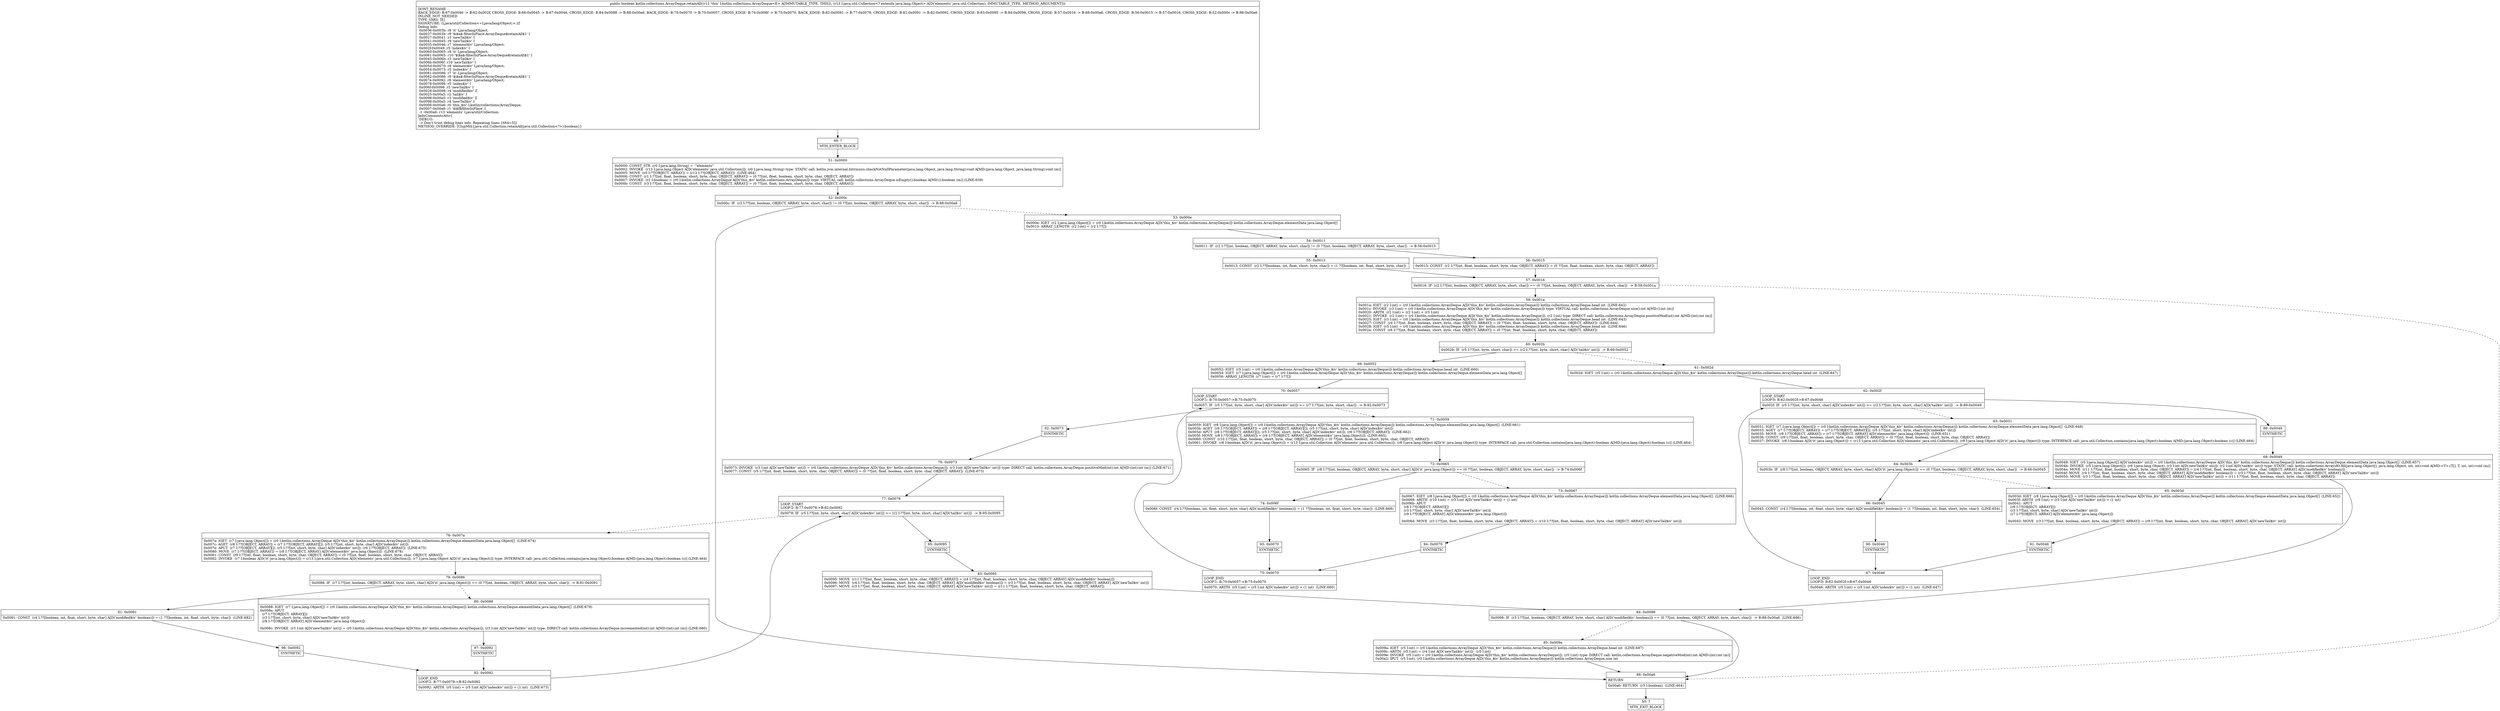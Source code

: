 digraph "CFG forkotlin.collections.ArrayDeque.retainAll(Ljava\/util\/Collection;)Z" {
Node_49 [shape=record,label="{49\:\ ?|MTH_ENTER_BLOCK\l}"];
Node_51 [shape=record,label="{51\:\ 0x0000|0x0000: CONST_STR  (r0 I:java.lang.String) =  \"elements\" \l0x0002: INVOKE  (r13 I:java.lang.Object A[D('elements' java.util.Collection)]), (r0 I:java.lang.String) type: STATIC call: kotlin.jvm.internal.Intrinsics.checkNotNullParameter(java.lang.Object, java.lang.String):void A[MD:(java.lang.Object, java.lang.String):void (m)]\l0x0005: MOVE  (r0 I:??[OBJECT, ARRAY]) = (r12 I:??[OBJECT, ARRAY])  (LINE:464)\l0x0006: CONST  (r1 I:??[int, float, boolean, short, byte, char, OBJECT, ARRAY]) = (0 ??[int, float, boolean, short, byte, char, OBJECT, ARRAY]) \l0x0007: INVOKE  (r2 I:boolean) = (r0 I:kotlin.collections.ArrayDeque A[D('this_$iv' kotlin.collections.ArrayDeque)]) type: VIRTUAL call: kotlin.collections.ArrayDeque.isEmpty():boolean A[MD:():boolean (m)] (LINE:639)\l0x000b: CONST  (r3 I:??[int, float, boolean, short, byte, char, OBJECT, ARRAY]) = (0 ??[int, float, boolean, short, byte, char, OBJECT, ARRAY]) \l}"];
Node_52 [shape=record,label="{52\:\ 0x000c|0x000c: IF  (r2 I:??[int, boolean, OBJECT, ARRAY, byte, short, char]) != (0 ??[int, boolean, OBJECT, ARRAY, byte, short, char])  \-\> B:88:0x00a6 \l}"];
Node_53 [shape=record,label="{53\:\ 0x000e|0x000e: IGET  (r2 I:java.lang.Object[]) = (r0 I:kotlin.collections.ArrayDeque A[D('this_$iv' kotlin.collections.ArrayDeque)]) kotlin.collections.ArrayDeque.elementData java.lang.Object[] \l0x0010: ARRAY_LENGTH  (r2 I:int) = (r2 I:??[]) \l}"];
Node_54 [shape=record,label="{54\:\ 0x0011|0x0011: IF  (r2 I:??[int, boolean, OBJECT, ARRAY, byte, short, char]) != (0 ??[int, boolean, OBJECT, ARRAY, byte, short, char])  \-\> B:56:0x0015 \l}"];
Node_55 [shape=record,label="{55\:\ 0x0013|0x0013: CONST  (r2 I:??[boolean, int, float, short, byte, char]) = (1 ??[boolean, int, float, short, byte, char]) \l}"];
Node_57 [shape=record,label="{57\:\ 0x0016|0x0016: IF  (r2 I:??[int, boolean, OBJECT, ARRAY, byte, short, char]) == (0 ??[int, boolean, OBJECT, ARRAY, byte, short, char])  \-\> B:59:0x001a \l}"];
Node_59 [shape=record,label="{59\:\ 0x001a|0x001a: IGET  (r2 I:int) = (r0 I:kotlin.collections.ArrayDeque A[D('this_$iv' kotlin.collections.ArrayDeque)]) kotlin.collections.ArrayDeque.head int  (LINE:642)\l0x001c: INVOKE  (r3 I:int) = (r0 I:kotlin.collections.ArrayDeque A[D('this_$iv' kotlin.collections.ArrayDeque)]) type: VIRTUAL call: kotlin.collections.ArrayDeque.size():int A[MD:():int (m)]\l0x0020: ARITH  (r2 I:int) = (r2 I:int) + (r3 I:int) \l0x0021: INVOKE  (r2 I:int) = (r0 I:kotlin.collections.ArrayDeque A[D('this_$iv' kotlin.collections.ArrayDeque)]), (r2 I:int) type: DIRECT call: kotlin.collections.ArrayDeque.positiveMod(int):int A[MD:(int):int (m)]\l0x0025: IGET  (r3 I:int) = (r0 I:kotlin.collections.ArrayDeque A[D('this_$iv' kotlin.collections.ArrayDeque)]) kotlin.collections.ArrayDeque.head int  (LINE:643)\l0x0027: CONST  (r4 I:??[int, float, boolean, short, byte, char, OBJECT, ARRAY]) = (0 ??[int, float, boolean, short, byte, char, OBJECT, ARRAY])  (LINE:644)\l0x0028: IGET  (r5 I:int) = (r0 I:kotlin.collections.ArrayDeque A[D('this_$iv' kotlin.collections.ArrayDeque)]) kotlin.collections.ArrayDeque.head int  (LINE:646)\l0x002a: CONST  (r6 I:??[int, float, boolean, short, byte, char, OBJECT, ARRAY]) = (0 ??[int, float, boolean, short, byte, char, OBJECT, ARRAY]) \l}"];
Node_60 [shape=record,label="{60\:\ 0x002b|0x002b: IF  (r5 I:??[int, byte, short, char]) \>= (r2 I:??[int, byte, short, char] A[D('tail$iv' int)])  \-\> B:69:0x0052 \l}"];
Node_61 [shape=record,label="{61\:\ 0x002d|0x002d: IGET  (r5 I:int) = (r0 I:kotlin.collections.ArrayDeque A[D('this_$iv' kotlin.collections.ArrayDeque)]) kotlin.collections.ArrayDeque.head int  (LINE:647)\l}"];
Node_62 [shape=record,label="{62\:\ 0x002f|LOOP_START\lLOOP:0: B:62:0x002f\-\>B:67:0x0046\l|0x002f: IF  (r5 I:??[int, byte, short, char] A[D('index$iv' int)]) \>= (r2 I:??[int, byte, short, char] A[D('tail$iv' int)])  \-\> B:89:0x0049 \l}"];
Node_63 [shape=record,label="{63\:\ 0x0031|0x0031: IGET  (r7 I:java.lang.Object[]) = (r0 I:kotlin.collections.ArrayDeque A[D('this_$iv' kotlin.collections.ArrayDeque)]) kotlin.collections.ArrayDeque.elementData java.lang.Object[]  (LINE:648)\l0x0033: AGET  (r7 I:??[OBJECT, ARRAY]) = (r7 I:??[OBJECT, ARRAY][]), (r5 I:??[int, short, byte, char] A[D('index$iv' int)]) \l0x0035: MOVE  (r8 I:??[OBJECT, ARRAY]) = (r7 I:??[OBJECT, ARRAY] A[D('element$iv' java.lang.Object)])  (LINE:651)\l0x0036: CONST  (r9 I:??[int, float, boolean, short, byte, char, OBJECT, ARRAY]) = (0 ??[int, float, boolean, short, byte, char, OBJECT, ARRAY]) \l0x0037: INVOKE  (r8 I:boolean A[D('it' java.lang.Object)]) = (r13 I:java.util.Collection A[D('elements' java.util.Collection)]), (r8 I:java.lang.Object A[D('it' java.lang.Object)]) type: INTERFACE call: java.util.Collection.contains(java.lang.Object):boolean A[MD:(java.lang.Object):boolean (c)] (LINE:464)\l}"];
Node_64 [shape=record,label="{64\:\ 0x003b|0x003b: IF  (r8 I:??[int, boolean, OBJECT, ARRAY, byte, short, char] A[D('it' java.lang.Object)]) == (0 ??[int, boolean, OBJECT, ARRAY, byte, short, char])  \-\> B:66:0x0045 \l}"];
Node_65 [shape=record,label="{65\:\ 0x003d|0x003d: IGET  (r8 I:java.lang.Object[]) = (r0 I:kotlin.collections.ArrayDeque A[D('this_$iv' kotlin.collections.ArrayDeque)]) kotlin.collections.ArrayDeque.elementData java.lang.Object[]  (LINE:652)\l0x003f: ARITH  (r9 I:int) = (r3 I:int A[D('newTail$iv' int)]) + (1 int) \l0x0041: APUT  \l  (r8 I:??[OBJECT, ARRAY][])\l  (r3 I:??[int, short, byte, char] A[D('newTail$iv' int)])\l  (r7 I:??[OBJECT, ARRAY] A[D('element$iv' java.lang.Object)])\l \l0x0043: MOVE  (r3 I:??[int, float, boolean, short, byte, char, OBJECT, ARRAY]) = (r9 I:??[int, float, boolean, short, byte, char, OBJECT, ARRAY] A[D('newTail$iv' int)]) \l}"];
Node_91 [shape=record,label="{91\:\ 0x0046|SYNTHETIC\l}"];
Node_67 [shape=record,label="{67\:\ 0x0046|LOOP_END\lLOOP:0: B:62:0x002f\-\>B:67:0x0046\l|0x0046: ARITH  (r5 I:int) = (r5 I:int A[D('index$iv' int)]) + (1 int)  (LINE:647)\l}"];
Node_66 [shape=record,label="{66\:\ 0x0045|0x0045: CONST  (r4 I:??[boolean, int, float, short, byte, char] A[D('modified$iv' boolean)]) = (1 ??[boolean, int, float, short, byte, char])  (LINE:654)\l}"];
Node_90 [shape=record,label="{90\:\ 0x0046|SYNTHETIC\l}"];
Node_89 [shape=record,label="{89\:\ 0x0049|SYNTHETIC\l}"];
Node_68 [shape=record,label="{68\:\ 0x0049|0x0049: IGET  (r5 I:java.lang.Object[] A[D('index$iv' int)]) = (r0 I:kotlin.collections.ArrayDeque A[D('this_$iv' kotlin.collections.ArrayDeque)]) kotlin.collections.ArrayDeque.elementData java.lang.Object[]  (LINE:657)\l0x004b: INVOKE  (r5 I:java.lang.Object[]), (r6 I:java.lang.Object), (r3 I:int A[D('newTail$iv' int)]), (r2 I:int A[D('tail$iv' int)]) type: STATIC call: kotlin.collections.ArraysKt.fill(java.lang.Object[], java.lang.Object, int, int):void A[MD:\<T\>:(T[], T, int, int):void (m)]\l0x004e: MOVE  (r11 I:??[int, float, boolean, short, byte, char, OBJECT, ARRAY]) = (r4 I:??[int, float, boolean, short, byte, char, OBJECT, ARRAY] A[D('modified$iv' boolean)]) \l0x004f: MOVE  (r4 I:??[int, float, boolean, short, byte, char, OBJECT, ARRAY] A[D('modified$iv' boolean)]) = (r3 I:??[int, float, boolean, short, byte, char, OBJECT, ARRAY] A[D('newTail$iv' int)]) \l0x0050: MOVE  (r3 I:??[int, float, boolean, short, byte, char, OBJECT, ARRAY] A[D('newTail$iv' int)]) = (r11 I:??[int, float, boolean, short, byte, char, OBJECT, ARRAY]) \l}"];
Node_84 [shape=record,label="{84\:\ 0x0098|0x0098: IF  (r3 I:??[int, boolean, OBJECT, ARRAY, byte, short, char] A[D('modified$iv' boolean)]) == (0 ??[int, boolean, OBJECT, ARRAY, byte, short, char])  \-\> B:88:0x00a6  (LINE:686)\l}"];
Node_85 [shape=record,label="{85\:\ 0x009a|0x009a: IGET  (r5 I:int) = (r0 I:kotlin.collections.ArrayDeque A[D('this_$iv' kotlin.collections.ArrayDeque)]) kotlin.collections.ArrayDeque.head int  (LINE:687)\l0x009c: ARITH  (r5 I:int) = (r4 I:int A[D('newTail$iv' int)]) \- (r5 I:int) \l0x009e: INVOKE  (r5 I:int) = (r0 I:kotlin.collections.ArrayDeque A[D('this_$iv' kotlin.collections.ArrayDeque)]), (r5 I:int) type: DIRECT call: kotlin.collections.ArrayDeque.negativeMod(int):int A[MD:(int):int (m)]\l0x00a2: IPUT  (r5 I:int), (r0 I:kotlin.collections.ArrayDeque A[D('this_$iv' kotlin.collections.ArrayDeque)]) kotlin.collections.ArrayDeque.size int \l}"];
Node_69 [shape=record,label="{69\:\ 0x0052|0x0052: IGET  (r5 I:int) = (r0 I:kotlin.collections.ArrayDeque A[D('this_$iv' kotlin.collections.ArrayDeque)]) kotlin.collections.ArrayDeque.head int  (LINE:660)\l0x0054: IGET  (r7 I:java.lang.Object[]) = (r0 I:kotlin.collections.ArrayDeque A[D('this_$iv' kotlin.collections.ArrayDeque)]) kotlin.collections.ArrayDeque.elementData java.lang.Object[] \l0x0056: ARRAY_LENGTH  (r7 I:int) = (r7 I:??[]) \l}"];
Node_70 [shape=record,label="{70\:\ 0x0057|LOOP_START\lLOOP:1: B:70:0x0057\-\>B:75:0x0070\l|0x0057: IF  (r5 I:??[int, byte, short, char] A[D('index$iv' int)]) \>= (r7 I:??[int, byte, short, char])  \-\> B:92:0x0073 \l}"];
Node_71 [shape=record,label="{71\:\ 0x0059|0x0059: IGET  (r8 I:java.lang.Object[]) = (r0 I:kotlin.collections.ArrayDeque A[D('this_$iv' kotlin.collections.ArrayDeque)]) kotlin.collections.ArrayDeque.elementData java.lang.Object[]  (LINE:661)\l0x005b: AGET  (r9 I:??[OBJECT, ARRAY]) = (r8 I:??[OBJECT, ARRAY][]), (r5 I:??[int, short, byte, char] A[D('index$iv' int)]) \l0x005d: APUT  (r8 I:??[OBJECT, ARRAY][]), (r5 I:??[int, short, byte, char] A[D('index$iv' int)]), (r6 I:??[OBJECT, ARRAY])  (LINE:662)\l0x005f: MOVE  (r8 I:??[OBJECT, ARRAY]) = (r9 I:??[OBJECT, ARRAY] A[D('element$iv' java.lang.Object)])  (LINE:665)\l0x0060: CONST  (r10 I:??[int, float, boolean, short, byte, char, OBJECT, ARRAY]) = (0 ??[int, float, boolean, short, byte, char, OBJECT, ARRAY]) \l0x0061: INVOKE  (r8 I:boolean A[D('it' java.lang.Object)]) = (r13 I:java.util.Collection A[D('elements' java.util.Collection)]), (r8 I:java.lang.Object A[D('it' java.lang.Object)]) type: INTERFACE call: java.util.Collection.contains(java.lang.Object):boolean A[MD:(java.lang.Object):boolean (c)] (LINE:464)\l}"];
Node_72 [shape=record,label="{72\:\ 0x0065|0x0065: IF  (r8 I:??[int, boolean, OBJECT, ARRAY, byte, short, char] A[D('it' java.lang.Object)]) == (0 ??[int, boolean, OBJECT, ARRAY, byte, short, char])  \-\> B:74:0x006f \l}"];
Node_73 [shape=record,label="{73\:\ 0x0067|0x0067: IGET  (r8 I:java.lang.Object[]) = (r0 I:kotlin.collections.ArrayDeque A[D('this_$iv' kotlin.collections.ArrayDeque)]) kotlin.collections.ArrayDeque.elementData java.lang.Object[]  (LINE:666)\l0x0069: ARITH  (r10 I:int) = (r3 I:int A[D('newTail$iv' int)]) + (1 int) \l0x006b: APUT  \l  (r8 I:??[OBJECT, ARRAY][])\l  (r3 I:??[int, short, byte, char] A[D('newTail$iv' int)])\l  (r9 I:??[OBJECT, ARRAY] A[D('element$iv' java.lang.Object)])\l \l0x006d: MOVE  (r3 I:??[int, float, boolean, short, byte, char, OBJECT, ARRAY]) = (r10 I:??[int, float, boolean, short, byte, char, OBJECT, ARRAY] A[D('newTail$iv' int)]) \l}"];
Node_94 [shape=record,label="{94\:\ 0x0070|SYNTHETIC\l}"];
Node_75 [shape=record,label="{75\:\ 0x0070|LOOP_END\lLOOP:1: B:70:0x0057\-\>B:75:0x0070\l|0x0070: ARITH  (r5 I:int) = (r5 I:int A[D('index$iv' int)]) + (1 int)  (LINE:660)\l}"];
Node_74 [shape=record,label="{74\:\ 0x006f|0x006f: CONST  (r4 I:??[boolean, int, float, short, byte, char] A[D('modified$iv' boolean)]) = (1 ??[boolean, int, float, short, byte, char])  (LINE:668)\l}"];
Node_93 [shape=record,label="{93\:\ 0x0070|SYNTHETIC\l}"];
Node_92 [shape=record,label="{92\:\ 0x0073|SYNTHETIC\l}"];
Node_76 [shape=record,label="{76\:\ 0x0073|0x0073: INVOKE  (r3 I:int A[D('newTail$iv' int)]) = (r0 I:kotlin.collections.ArrayDeque A[D('this_$iv' kotlin.collections.ArrayDeque)]), (r3 I:int A[D('newTail$iv' int)]) type: DIRECT call: kotlin.collections.ArrayDeque.positiveMod(int):int A[MD:(int):int (m)] (LINE:671)\l0x0077: CONST  (r5 I:??[int, float, boolean, short, byte, char, OBJECT, ARRAY]) = (0 ??[int, float, boolean, short, byte, char, OBJECT, ARRAY])  (LINE:673)\l}"];
Node_77 [shape=record,label="{77\:\ 0x0078|LOOP_START\lLOOP:2: B:77:0x0078\-\>B:82:0x0092\l|0x0078: IF  (r5 I:??[int, byte, short, char] A[D('index$iv' int)]) \>= (r2 I:??[int, byte, short, char] A[D('tail$iv' int)])  \-\> B:95:0x0095 \l}"];
Node_78 [shape=record,label="{78\:\ 0x007a|0x007a: IGET  (r7 I:java.lang.Object[]) = (r0 I:kotlin.collections.ArrayDeque A[D('this_$iv' kotlin.collections.ArrayDeque)]) kotlin.collections.ArrayDeque.elementData java.lang.Object[]  (LINE:674)\l0x007c: AGET  (r8 I:??[OBJECT, ARRAY]) = (r7 I:??[OBJECT, ARRAY][]), (r5 I:??[int, short, byte, char] A[D('index$iv' int)]) \l0x007e: APUT  (r7 I:??[OBJECT, ARRAY][]), (r5 I:??[int, short, byte, char] A[D('index$iv' int)]), (r6 I:??[OBJECT, ARRAY])  (LINE:675)\l0x0080: MOVE  (r7 I:??[OBJECT, ARRAY]) = (r8 I:??[OBJECT, ARRAY] A[D('element$iv' java.lang.Object)])  (LINE:678)\l0x0081: CONST  (r9 I:??[int, float, boolean, short, byte, char, OBJECT, ARRAY]) = (0 ??[int, float, boolean, short, byte, char, OBJECT, ARRAY]) \l0x0082: INVOKE  (r7 I:boolean A[D('it' java.lang.Object)]) = (r13 I:java.util.Collection A[D('elements' java.util.Collection)]), (r7 I:java.lang.Object A[D('it' java.lang.Object)]) type: INTERFACE call: java.util.Collection.contains(java.lang.Object):boolean A[MD:(java.lang.Object):boolean (c)] (LINE:464)\l}"];
Node_79 [shape=record,label="{79\:\ 0x0086|0x0086: IF  (r7 I:??[int, boolean, OBJECT, ARRAY, byte, short, char] A[D('it' java.lang.Object)]) == (0 ??[int, boolean, OBJECT, ARRAY, byte, short, char])  \-\> B:81:0x0091 \l}"];
Node_80 [shape=record,label="{80\:\ 0x0088|0x0088: IGET  (r7 I:java.lang.Object[]) = (r0 I:kotlin.collections.ArrayDeque A[D('this_$iv' kotlin.collections.ArrayDeque)]) kotlin.collections.ArrayDeque.elementData java.lang.Object[]  (LINE:679)\l0x008a: APUT  \l  (r7 I:??[OBJECT, ARRAY][])\l  (r3 I:??[int, short, byte, char] A[D('newTail$iv' int)])\l  (r8 I:??[OBJECT, ARRAY] A[D('element$iv' java.lang.Object)])\l \l0x008c: INVOKE  (r3 I:int A[D('newTail$iv' int)]) = (r0 I:kotlin.collections.ArrayDeque A[D('this_$iv' kotlin.collections.ArrayDeque)]), (r3 I:int A[D('newTail$iv' int)]) type: DIRECT call: kotlin.collections.ArrayDeque.incremented(int):int A[MD:(int):int (m)] (LINE:680)\l}"];
Node_97 [shape=record,label="{97\:\ 0x0092|SYNTHETIC\l}"];
Node_82 [shape=record,label="{82\:\ 0x0092|LOOP_END\lLOOP:2: B:77:0x0078\-\>B:82:0x0092\l|0x0092: ARITH  (r5 I:int) = (r5 I:int A[D('index$iv' int)]) + (1 int)  (LINE:673)\l}"];
Node_81 [shape=record,label="{81\:\ 0x0091|0x0091: CONST  (r4 I:??[boolean, int, float, short, byte, char] A[D('modified$iv' boolean)]) = (1 ??[boolean, int, float, short, byte, char])  (LINE:682)\l}"];
Node_96 [shape=record,label="{96\:\ 0x0092|SYNTHETIC\l}"];
Node_95 [shape=record,label="{95\:\ 0x0095|SYNTHETIC\l}"];
Node_83 [shape=record,label="{83\:\ 0x0095|0x0095: MOVE  (r11 I:??[int, float, boolean, short, byte, char, OBJECT, ARRAY]) = (r4 I:??[int, float, boolean, short, byte, char, OBJECT, ARRAY] A[D('modified$iv' boolean)]) \l0x0096: MOVE  (r4 I:??[int, float, boolean, short, byte, char, OBJECT, ARRAY] A[D('modified$iv' boolean)]) = (r3 I:??[int, float, boolean, short, byte, char, OBJECT, ARRAY] A[D('newTail$iv' int)]) \l0x0097: MOVE  (r3 I:??[int, float, boolean, short, byte, char, OBJECT, ARRAY] A[D('newTail$iv' int)]) = (r11 I:??[int, float, boolean, short, byte, char, OBJECT, ARRAY]) \l}"];
Node_56 [shape=record,label="{56\:\ 0x0015|0x0015: CONST  (r2 I:??[int, float, boolean, short, byte, char, OBJECT, ARRAY]) = (0 ??[int, float, boolean, short, byte, char, OBJECT, ARRAY]) \l}"];
Node_88 [shape=record,label="{88\:\ 0x00a6|RETURN\l|0x00a6: RETURN  (r3 I:boolean)  (LINE:464)\l}"];
Node_50 [shape=record,label="{50\:\ ?|MTH_EXIT_BLOCK\l}"];
MethodNode[shape=record,label="{public boolean kotlin.collections.ArrayDeque.retainAll((r12 'this' I:kotlin.collections.ArrayDeque\<E\> A[IMMUTABLE_TYPE, THIS]), (r13 I:java.util.Collection\<? extends java.lang.Object\> A[D('elements' java.util.Collection), IMMUTABLE_TYPE, METHOD_ARGUMENT]))  | DONT_RENAME\lBACK_EDGE: B:67:0x0046 \-\> B:62:0x002f, CROSS_EDGE: B:66:0x0045 \-\> B:67:0x0046, CROSS_EDGE: B:84:0x0098 \-\> B:88:0x00a6, BACK_EDGE: B:75:0x0070 \-\> B:70:0x0057, CROSS_EDGE: B:74:0x006f \-\> B:75:0x0070, BACK_EDGE: B:82:0x0092 \-\> B:77:0x0078, CROSS_EDGE: B:81:0x0091 \-\> B:82:0x0092, CROSS_EDGE: B:83:0x0095 \-\> B:84:0x0098, CROSS_EDGE: B:57:0x0016 \-\> B:88:0x00a6, CROSS_EDGE: B:56:0x0015 \-\> B:57:0x0016, CROSS_EDGE: B:52:0x000c \-\> B:88:0x00a6\lINLINE_NOT_NEEDED\lTYPE_VARS: [E]\lSIGNATURE: (Ljava\/util\/Collection\<+Ljava\/lang\/Object;\>;)Z\lDebug Info:\l  0x0036\-0x003b: r8 'it' Ljava\/lang\/Object;\l  0x0037\-0x003b: r9 '$i$a$\-filterInPlace\-ArrayDeque$retainAll$1' I\l  0x0027\-0x0041: r3 'newTail$iv' I\l  0x0041\-0x0045: r9 'newTail$iv' I\l  0x0035\-0x0046: r7 'element$iv' Ljava\/lang\/Object;\l  0x002f\-0x0049: r5 'index$iv' I\l  0x0060\-0x0065: r8 'it' Ljava\/lang\/Object;\l  0x0061\-0x0065: r10 '$i$a$\-filterInPlace\-ArrayDeque$retainAll$1' I\l  0x0045\-0x006b: r3 'newTail$iv' I\l  0x006b\-0x006f: r10 'newTail$iv' I\l  0x005d\-0x0070: r9 'element$iv' Ljava\/lang\/Object;\l  0x0054\-0x0073: r5 'index$iv' I\l  0x0081\-0x0086: r7 'it' Ljava\/lang\/Object;\l  0x0082\-0x0086: r9 '$i$a$\-filterInPlace\-ArrayDeque$retainAll$1' I\l  0x007e\-0x0092: r8 'element$iv' Ljava\/lang\/Object;\l  0x0078\-0x0098: r5 'index$iv' I\l  0x006f\-0x0098: r3 'newTail$iv' I\l  0x0028\-0x0098: r4 'modified$iv' Z\l  0x0025\-0x00a5: r2 'tail$iv' I\l  0x0098\-0x00a5: r3 'modified$iv' Z\l  0x0098\-0x00a5: r4 'newTail$iv' I\l  0x0006\-0x00a6: r0 'this_$iv' Lkotlin\/collections\/ArrayDeque;\l  0x0007\-0x00a6: r1 '$i$f$filterInPlace' I\l  \-1 \-0x00a6: r13 'elements' Ljava\/util\/Collection;\lJadxCommentsAttr\{\l DEBUG: \l \-\> Don't trust debug lines info. Repeating lines: [464=5]\}\lMETHOD_OVERRIDE: [ClspMth\{java.util.Collection.retainAll(java.util.Collection\<?\>):boolean\}]\l}"];
MethodNode -> Node_49;Node_49 -> Node_51;
Node_51 -> Node_52;
Node_52 -> Node_53[style=dashed];
Node_52 -> Node_88;
Node_53 -> Node_54;
Node_54 -> Node_55[style=dashed];
Node_54 -> Node_56;
Node_55 -> Node_57;
Node_57 -> Node_59;
Node_57 -> Node_88[style=dashed];
Node_59 -> Node_60;
Node_60 -> Node_61[style=dashed];
Node_60 -> Node_69;
Node_61 -> Node_62;
Node_62 -> Node_63[style=dashed];
Node_62 -> Node_89;
Node_63 -> Node_64;
Node_64 -> Node_65[style=dashed];
Node_64 -> Node_66;
Node_65 -> Node_91;
Node_91 -> Node_67;
Node_67 -> Node_62;
Node_66 -> Node_90;
Node_90 -> Node_67;
Node_89 -> Node_68;
Node_68 -> Node_84;
Node_84 -> Node_85[style=dashed];
Node_84 -> Node_88;
Node_85 -> Node_88;
Node_69 -> Node_70;
Node_70 -> Node_71[style=dashed];
Node_70 -> Node_92;
Node_71 -> Node_72;
Node_72 -> Node_73[style=dashed];
Node_72 -> Node_74;
Node_73 -> Node_94;
Node_94 -> Node_75;
Node_75 -> Node_70;
Node_74 -> Node_93;
Node_93 -> Node_75;
Node_92 -> Node_76;
Node_76 -> Node_77;
Node_77 -> Node_78[style=dashed];
Node_77 -> Node_95;
Node_78 -> Node_79;
Node_79 -> Node_80[style=dashed];
Node_79 -> Node_81;
Node_80 -> Node_97;
Node_97 -> Node_82;
Node_82 -> Node_77;
Node_81 -> Node_96;
Node_96 -> Node_82;
Node_95 -> Node_83;
Node_83 -> Node_84;
Node_56 -> Node_57;
Node_88 -> Node_50;
}

